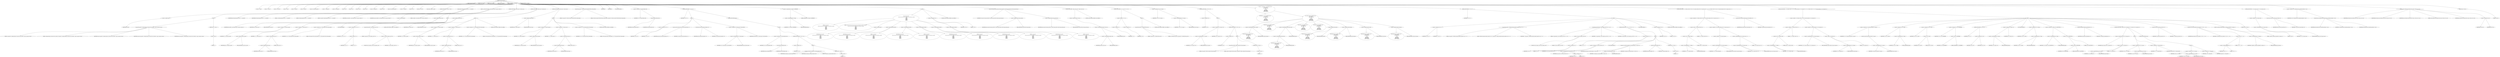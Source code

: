 digraph hostapd_notif_assoc {  
"1000121" [label = "(METHOD,hostapd_notif_assoc)" ]
"1000122" [label = "(PARAM,hostapd_data *hapd)" ]
"1000123" [label = "(PARAM,const u8 *addr)" ]
"1000124" [label = "(PARAM,const u8 *req_ies)" ]
"1000125" [label = "(PARAM,size_t req_ies_len)" ]
"1000126" [label = "(PARAM,int reassoc)" ]
"1000127" [label = "(BLOCK,,)" ]
"1000128" [label = "(LOCAL,v10: __int64)" ]
"1000129" [label = "(LOCAL,v11: const u8 *)" ]
"1000130" [label = "(LOCAL,v12: const char *)" ]
"1000131" [label = "(LOCAL,v13: size_t)" ]
"1000132" [label = "(LOCAL,v14: sta_info *)" ]
"1000133" [label = "(LOCAL,v15: sta_info *)" ]
"1000134" [label = "(LOCAL,v16: wpa_state_machine *)" ]
"1000135" [label = "(LOCAL,v17: unsigned int)" ]
"1000136" [label = "(LOCAL,v18: unsigned int)" ]
"1000137" [label = "(LOCAL,v19: int)" ]
"1000138" [label = "(LOCAL,v21: int)" ]
"1000139" [label = "(LOCAL,v22: u32)" ]
"1000140" [label = "(LOCAL,v23: int)" ]
"1000141" [label = "(LOCAL,v24: unsigned int)" ]
"1000142" [label = "(LOCAL,v25: u32)" ]
"1000143" [label = "(LOCAL,v26: wpa_state_machine *)" ]
"1000144" [label = "(LOCAL,v27: wpa_event)" ]
"1000145" [label = "(LOCAL,v28: u8 *)" ]
"1000146" [label = "(LOCAL,eid: u8 [ 1064 ])" ]
"1000147" [label = "(LOCAL,elems: ieee802_11_elems)" ]
"1000148" [label = "(CONTROL_STRUCTURE,if ( !addr ),if ( !addr ))" ]
"1000149" [label = "(<operator>.logicalNot,!addr)" ]
"1000150" [label = "(IDENTIFIER,addr,!addr)" ]
"1000151" [label = "(BLOCK,,)" ]
"1000152" [label = "(wpa_printf,wpa_printf(2, \"hostapd_notif_assoc: Skip event with no address\", req_ies, req_ies_len, reassoc))" ]
"1000153" [label = "(LITERAL,2,wpa_printf(2, \"hostapd_notif_assoc: Skip event with no address\", req_ies, req_ies_len, reassoc))" ]
"1000154" [label = "(LITERAL,\"hostapd_notif_assoc: Skip event with no address\",wpa_printf(2, \"hostapd_notif_assoc: Skip event with no address\", req_ies, req_ies_len, reassoc))" ]
"1000155" [label = "(IDENTIFIER,req_ies,wpa_printf(2, \"hostapd_notif_assoc: Skip event with no address\", req_ies, req_ies_len, reassoc))" ]
"1000156" [label = "(IDENTIFIER,req_ies_len,wpa_printf(2, \"hostapd_notif_assoc: Skip event with no address\", req_ies, req_ies_len, reassoc))" ]
"1000157" [label = "(IDENTIFIER,reassoc,wpa_printf(2, \"hostapd_notif_assoc: Skip event with no address\", req_ies, req_ies_len, reassoc))" ]
"1000158" [label = "(RETURN,return -1;,return -1;)" ]
"1000159" [label = "(<operator>.minus,-1)" ]
"1000160" [label = "(LITERAL,1,-1)" ]
"1000161" [label = "(hostapd_logger,hostapd_logger(hapd, addr, 1u, 2, \"associated\"))" ]
"1000162" [label = "(IDENTIFIER,hapd,hostapd_logger(hapd, addr, 1u, 2, \"associated\"))" ]
"1000163" [label = "(IDENTIFIER,addr,hostapd_logger(hapd, addr, 1u, 2, \"associated\"))" ]
"1000164" [label = "(LITERAL,1u,hostapd_logger(hapd, addr, 1u, 2, \"associated\"))" ]
"1000165" [label = "(LITERAL,2,hostapd_logger(hapd, addr, 1u, 2, \"associated\"))" ]
"1000166" [label = "(LITERAL,\"associated\",hostapd_logger(hapd, addr, 1u, 2, \"associated\"))" ]
"1000167" [label = "(ieee802_11_parse_elems,ieee802_11_parse_elems(req_ies, req_ies_len, &elems, 0))" ]
"1000168" [label = "(IDENTIFIER,req_ies,ieee802_11_parse_elems(req_ies, req_ies_len, &elems, 0))" ]
"1000169" [label = "(IDENTIFIER,req_ies_len,ieee802_11_parse_elems(req_ies, req_ies_len, &elems, 0))" ]
"1000170" [label = "(<operator>.addressOf,&elems)" ]
"1000171" [label = "(IDENTIFIER,elems,ieee802_11_parse_elems(req_ies, req_ies_len, &elems, 0))" ]
"1000172" [label = "(LITERAL,0,ieee802_11_parse_elems(req_ies, req_ies_len, &elems, 0))" ]
"1000173" [label = "(CONTROL_STRUCTURE,if ( elems.wps_ie ),if ( elems.wps_ie ))" ]
"1000174" [label = "(<operator>.fieldAccess,elems.wps_ie)" ]
"1000175" [label = "(IDENTIFIER,elems,if ( elems.wps_ie ))" ]
"1000176" [label = "(FIELD_IDENTIFIER,wps_ie,wps_ie)" ]
"1000177" [label = "(BLOCK,,)" ]
"1000178" [label = "(<operator>.assignment,v10 = elems.wps_ie_len)" ]
"1000179" [label = "(IDENTIFIER,v10,v10 = elems.wps_ie_len)" ]
"1000180" [label = "(<operator>.fieldAccess,elems.wps_ie_len)" ]
"1000181" [label = "(IDENTIFIER,elems,v10 = elems.wps_ie_len)" ]
"1000182" [label = "(FIELD_IDENTIFIER,wps_ie_len,wps_ie_len)" ]
"1000183" [label = "(<operator>.assignment,v11 = elems.wps_ie - 2)" ]
"1000184" [label = "(IDENTIFIER,v11,v11 = elems.wps_ie - 2)" ]
"1000185" [label = "(<operator>.subtraction,elems.wps_ie - 2)" ]
"1000186" [label = "(<operator>.fieldAccess,elems.wps_ie)" ]
"1000187" [label = "(IDENTIFIER,elems,elems.wps_ie - 2)" ]
"1000188" [label = "(FIELD_IDENTIFIER,wps_ie,wps_ie)" ]
"1000189" [label = "(LITERAL,2,elems.wps_ie - 2)" ]
"1000190" [label = "(<operator>.assignment,v12 = \"STA included WPS IE in (Re)AssocReq\")" ]
"1000191" [label = "(IDENTIFIER,v12,v12 = \"STA included WPS IE in (Re)AssocReq\")" ]
"1000192" [label = "(LITERAL,\"STA included WPS IE in (Re)AssocReq\",v12 = \"STA included WPS IE in (Re)AssocReq\")" ]
"1000193" [label = "(JUMP_TARGET,LABEL_9)" ]
"1000194" [label = "(<operator>.assignment,v13 = v10 + 2)" ]
"1000195" [label = "(IDENTIFIER,v13,v13 = v10 + 2)" ]
"1000196" [label = "(<operator>.addition,v10 + 2)" ]
"1000197" [label = "(IDENTIFIER,v10,v10 + 2)" ]
"1000198" [label = "(LITERAL,2,v10 + 2)" ]
"1000199" [label = "(wpa_printf,wpa_printf(2, (const unsigned __int8 *)v12))" ]
"1000200" [label = "(LITERAL,2,wpa_printf(2, (const unsigned __int8 *)v12))" ]
"1000201" [label = "(<operator>.cast,(const unsigned __int8 *)v12)" ]
"1000202" [label = "(UNKNOWN,const unsigned __int8 *,const unsigned __int8 *)" ]
"1000203" [label = "(IDENTIFIER,v12,(const unsigned __int8 *)v12)" ]
"1000204" [label = "(CONTROL_STRUCTURE,goto LABEL_10;,goto LABEL_10;)" ]
"1000205" [label = "(CONTROL_STRUCTURE,if ( elems.rsn_ie ),if ( elems.rsn_ie ))" ]
"1000206" [label = "(<operator>.fieldAccess,elems.rsn_ie)" ]
"1000207" [label = "(IDENTIFIER,elems,if ( elems.rsn_ie ))" ]
"1000208" [label = "(FIELD_IDENTIFIER,rsn_ie,rsn_ie)" ]
"1000209" [label = "(BLOCK,,)" ]
"1000210" [label = "(<operator>.assignment,v10 = elems.rsn_ie_len)" ]
"1000211" [label = "(IDENTIFIER,v10,v10 = elems.rsn_ie_len)" ]
"1000212" [label = "(<operator>.fieldAccess,elems.rsn_ie_len)" ]
"1000213" [label = "(IDENTIFIER,elems,v10 = elems.rsn_ie_len)" ]
"1000214" [label = "(FIELD_IDENTIFIER,rsn_ie_len,rsn_ie_len)" ]
"1000215" [label = "(<operator>.assignment,v11 = elems.rsn_ie - 2)" ]
"1000216" [label = "(IDENTIFIER,v11,v11 = elems.rsn_ie - 2)" ]
"1000217" [label = "(<operator>.subtraction,elems.rsn_ie - 2)" ]
"1000218" [label = "(<operator>.fieldAccess,elems.rsn_ie)" ]
"1000219" [label = "(IDENTIFIER,elems,elems.rsn_ie - 2)" ]
"1000220" [label = "(FIELD_IDENTIFIER,rsn_ie,rsn_ie)" ]
"1000221" [label = "(LITERAL,2,elems.rsn_ie - 2)" ]
"1000222" [label = "(<operator>.assignment,v12 = \"STA included RSN IE in (Re)AssocReq\")" ]
"1000223" [label = "(IDENTIFIER,v12,v12 = \"STA included RSN IE in (Re)AssocReq\")" ]
"1000224" [label = "(LITERAL,\"STA included RSN IE in (Re)AssocReq\",v12 = \"STA included RSN IE in (Re)AssocReq\")" ]
"1000225" [label = "(CONTROL_STRUCTURE,goto LABEL_9;,goto LABEL_9;)" ]
"1000226" [label = "(CONTROL_STRUCTURE,if ( elems.wpa_ie ),if ( elems.wpa_ie ))" ]
"1000227" [label = "(<operator>.fieldAccess,elems.wpa_ie)" ]
"1000228" [label = "(IDENTIFIER,elems,if ( elems.wpa_ie ))" ]
"1000229" [label = "(FIELD_IDENTIFIER,wpa_ie,wpa_ie)" ]
"1000230" [label = "(BLOCK,,)" ]
"1000231" [label = "(<operator>.assignment,v10 = elems.wpa_ie_len)" ]
"1000232" [label = "(IDENTIFIER,v10,v10 = elems.wpa_ie_len)" ]
"1000233" [label = "(<operator>.fieldAccess,elems.wpa_ie_len)" ]
"1000234" [label = "(IDENTIFIER,elems,v10 = elems.wpa_ie_len)" ]
"1000235" [label = "(FIELD_IDENTIFIER,wpa_ie_len,wpa_ie_len)" ]
"1000236" [label = "(<operator>.assignment,v11 = elems.wpa_ie - 2)" ]
"1000237" [label = "(IDENTIFIER,v11,v11 = elems.wpa_ie - 2)" ]
"1000238" [label = "(<operator>.subtraction,elems.wpa_ie - 2)" ]
"1000239" [label = "(<operator>.fieldAccess,elems.wpa_ie)" ]
"1000240" [label = "(IDENTIFIER,elems,elems.wpa_ie - 2)" ]
"1000241" [label = "(FIELD_IDENTIFIER,wpa_ie,wpa_ie)" ]
"1000242" [label = "(LITERAL,2,elems.wpa_ie - 2)" ]
"1000243" [label = "(<operator>.assignment,v12 = \"STA included WPA IE in (Re)AssocReq\")" ]
"1000244" [label = "(IDENTIFIER,v12,v12 = \"STA included WPA IE in (Re)AssocReq\")" ]
"1000245" [label = "(LITERAL,\"STA included WPA IE in (Re)AssocReq\",v12 = \"STA included WPA IE in (Re)AssocReq\")" ]
"1000246" [label = "(CONTROL_STRUCTURE,goto LABEL_9;,goto LABEL_9;)" ]
"1000247" [label = "(wpa_printf,wpa_printf(2, \"STA did not include WPS/RSN/WPA IE in (Re)AssocReq\"))" ]
"1000248" [label = "(LITERAL,2,wpa_printf(2, \"STA did not include WPS/RSN/WPA IE in (Re)AssocReq\"))" ]
"1000249" [label = "(LITERAL,\"STA did not include WPS/RSN/WPA IE in (Re)AssocReq\",wpa_printf(2, \"STA did not include WPS/RSN/WPA IE in (Re)AssocReq\"))" ]
"1000250" [label = "(IDENTIFIER,L,)" ]
"1000251" [label = "(IDENTIFIER,L,)" ]
"1000252" [label = "(JUMP_TARGET,LABEL_10)" ]
"1000253" [label = "(<operator>.assignment,v14 = ap_get_sta(hapd, addr))" ]
"1000254" [label = "(IDENTIFIER,v14,v14 = ap_get_sta(hapd, addr))" ]
"1000255" [label = "(ap_get_sta,ap_get_sta(hapd, addr))" ]
"1000256" [label = "(IDENTIFIER,hapd,ap_get_sta(hapd, addr))" ]
"1000257" [label = "(IDENTIFIER,addr,ap_get_sta(hapd, addr))" ]
"1000258" [label = "(CONTROL_STRUCTURE,if ( v14 ),if ( v14 ))" ]
"1000259" [label = "(IDENTIFIER,v14,if ( v14 ))" ]
"1000260" [label = "(BLOCK,,)" ]
"1000261" [label = "(<operator>.assignment,v15 = v14)" ]
"1000262" [label = "(IDENTIFIER,v15,v15 = v14)" ]
"1000263" [label = "(IDENTIFIER,v14,v15 = v14)" ]
"1000264" [label = "(ap_sta_no_session_timeout,ap_sta_no_session_timeout(hapd, v14))" ]
"1000265" [label = "(IDENTIFIER,hapd,ap_sta_no_session_timeout(hapd, v14))" ]
"1000266" [label = "(IDENTIFIER,v14,ap_sta_no_session_timeout(hapd, v14))" ]
"1000267" [label = "(accounting_sta_stop,accounting_sta_stop(hapd, v15))" ]
"1000268" [label = "(IDENTIFIER,hapd,accounting_sta_stop(hapd, v15))" ]
"1000269" [label = "(IDENTIFIER,v15,accounting_sta_stop(hapd, v15))" ]
"1000270" [label = "(<operator>.assignment,v15->timeout_next = STA_NULLFUNC)" ]
"1000271" [label = "(<operator>.indirectFieldAccess,v15->timeout_next)" ]
"1000272" [label = "(IDENTIFIER,v15,v15->timeout_next = STA_NULLFUNC)" ]
"1000273" [label = "(FIELD_IDENTIFIER,timeout_next,timeout_next)" ]
"1000274" [label = "(IDENTIFIER,STA_NULLFUNC,v15->timeout_next = STA_NULLFUNC)" ]
"1000275" [label = "(CONTROL_STRUCTURE,else,else)" ]
"1000276" [label = "(BLOCK,,)" ]
"1000277" [label = "(<operator>.assignment,v15 = ap_sta_add(hapd, addr))" ]
"1000278" [label = "(IDENTIFIER,v15,v15 = ap_sta_add(hapd, addr))" ]
"1000279" [label = "(ap_sta_add,ap_sta_add(hapd, addr))" ]
"1000280" [label = "(IDENTIFIER,hapd,ap_sta_add(hapd, addr))" ]
"1000281" [label = "(IDENTIFIER,addr,ap_sta_add(hapd, addr))" ]
"1000282" [label = "(CONTROL_STRUCTURE,if ( !v15 ),if ( !v15 ))" ]
"1000283" [label = "(<operator>.logicalNot,!v15)" ]
"1000284" [label = "(IDENTIFIER,v15,!v15)" ]
"1000285" [label = "(BLOCK,,)" ]
"1000286" [label = "(hostapd_drv_sta_disassoc,hostapd_drv_sta_disassoc(hapd, addr, 5))" ]
"1000287" [label = "(IDENTIFIER,hapd,hostapd_drv_sta_disassoc(hapd, addr, 5))" ]
"1000288" [label = "(IDENTIFIER,addr,hostapd_drv_sta_disassoc(hapd, addr, 5))" ]
"1000289" [label = "(LITERAL,5,hostapd_drv_sta_disassoc(hapd, addr, 5))" ]
"1000290" [label = "(RETURN,return -1;,return -1;)" ]
"1000291" [label = "(<operator>.minus,-1)" ]
"1000292" [label = "(LITERAL,1,-1)" ]
"1000293" [label = "(<operators>.assignmentAnd,v15->flags &= 0xFFFECFFF)" ]
"1000294" [label = "(<operator>.indirectFieldAccess,v15->flags)" ]
"1000295" [label = "(IDENTIFIER,v15,v15->flags &= 0xFFFECFFF)" ]
"1000296" [label = "(FIELD_IDENTIFIER,flags,flags)" ]
"1000297" [label = "(LITERAL,0xFFFECFFF,v15->flags &= 0xFFFECFFF)" ]
"1000298" [label = "(BLOCK,,)" ]
"1000299" [label = "(wpa_printf,wpa_printf(\n      3,\n      \"STA %02x:%02x:%02x:%02x:%02x:%02x not allowed to connect\",\n      *addr,\n      addr[1],\n      addr[2],\n      addr[3],\n      addr[4],\n      addr[5]))" ]
"1000300" [label = "(LITERAL,3,wpa_printf(\n      3,\n      \"STA %02x:%02x:%02x:%02x:%02x:%02x not allowed to connect\",\n      *addr,\n      addr[1],\n      addr[2],\n      addr[3],\n      addr[4],\n      addr[5]))" ]
"1000301" [label = "(LITERAL,\"STA %02x:%02x:%02x:%02x:%02x:%02x not allowed to connect\",wpa_printf(\n      3,\n      \"STA %02x:%02x:%02x:%02x:%02x:%02x not allowed to connect\",\n      *addr,\n      addr[1],\n      addr[2],\n      addr[3],\n      addr[4],\n      addr[5]))" ]
"1000302" [label = "(<operator>.indirection,*addr)" ]
"1000303" [label = "(IDENTIFIER,addr,wpa_printf(\n      3,\n      \"STA %02x:%02x:%02x:%02x:%02x:%02x not allowed to connect\",\n      *addr,\n      addr[1],\n      addr[2],\n      addr[3],\n      addr[4],\n      addr[5]))" ]
"1000304" [label = "(<operator>.indirectIndexAccess,addr[1])" ]
"1000305" [label = "(IDENTIFIER,addr,wpa_printf(\n      3,\n      \"STA %02x:%02x:%02x:%02x:%02x:%02x not allowed to connect\",\n      *addr,\n      addr[1],\n      addr[2],\n      addr[3],\n      addr[4],\n      addr[5]))" ]
"1000306" [label = "(LITERAL,1,wpa_printf(\n      3,\n      \"STA %02x:%02x:%02x:%02x:%02x:%02x not allowed to connect\",\n      *addr,\n      addr[1],\n      addr[2],\n      addr[3],\n      addr[4],\n      addr[5]))" ]
"1000307" [label = "(<operator>.indirectIndexAccess,addr[2])" ]
"1000308" [label = "(IDENTIFIER,addr,wpa_printf(\n      3,\n      \"STA %02x:%02x:%02x:%02x:%02x:%02x not allowed to connect\",\n      *addr,\n      addr[1],\n      addr[2],\n      addr[3],\n      addr[4],\n      addr[5]))" ]
"1000309" [label = "(LITERAL,2,wpa_printf(\n      3,\n      \"STA %02x:%02x:%02x:%02x:%02x:%02x not allowed to connect\",\n      *addr,\n      addr[1],\n      addr[2],\n      addr[3],\n      addr[4],\n      addr[5]))" ]
"1000310" [label = "(<operator>.indirectIndexAccess,addr[3])" ]
"1000311" [label = "(IDENTIFIER,addr,wpa_printf(\n      3,\n      \"STA %02x:%02x:%02x:%02x:%02x:%02x not allowed to connect\",\n      *addr,\n      addr[1],\n      addr[2],\n      addr[3],\n      addr[4],\n      addr[5]))" ]
"1000312" [label = "(LITERAL,3,wpa_printf(\n      3,\n      \"STA %02x:%02x:%02x:%02x:%02x:%02x not allowed to connect\",\n      *addr,\n      addr[1],\n      addr[2],\n      addr[3],\n      addr[4],\n      addr[5]))" ]
"1000313" [label = "(<operator>.indirectIndexAccess,addr[4])" ]
"1000314" [label = "(IDENTIFIER,addr,wpa_printf(\n      3,\n      \"STA %02x:%02x:%02x:%02x:%02x:%02x not allowed to connect\",\n      *addr,\n      addr[1],\n      addr[2],\n      addr[3],\n      addr[4],\n      addr[5]))" ]
"1000315" [label = "(LITERAL,4,wpa_printf(\n      3,\n      \"STA %02x:%02x:%02x:%02x:%02x:%02x not allowed to connect\",\n      *addr,\n      addr[1],\n      addr[2],\n      addr[3],\n      addr[4],\n      addr[5]))" ]
"1000316" [label = "(<operator>.indirectIndexAccess,addr[5])" ]
"1000317" [label = "(IDENTIFIER,addr,wpa_printf(\n      3,\n      \"STA %02x:%02x:%02x:%02x:%02x:%02x not allowed to connect\",\n      *addr,\n      addr[1],\n      addr[2],\n      addr[3],\n      addr[4],\n      addr[5]))" ]
"1000318" [label = "(LITERAL,5,wpa_printf(\n      3,\n      \"STA %02x:%02x:%02x:%02x:%02x:%02x not allowed to connect\",\n      *addr,\n      addr[1],\n      addr[2],\n      addr[3],\n      addr[4],\n      addr[5]))" ]
"1000319" [label = "(<operator>.assignment,v19 = 1)" ]
"1000320" [label = "(IDENTIFIER,v19,v19 = 1)" ]
"1000321" [label = "(LITERAL,1,v19 = 1)" ]
"1000322" [label = "(CONTROL_STRUCTURE,goto LABEL_26;,goto LABEL_26;)" ]
"1000323" [label = "(ap_copy_sta_supp_op_classes,ap_copy_sta_supp_op_classes(v15, elems.supp_op_classes, elems.supp_op_classes_len))" ]
"1000324" [label = "(IDENTIFIER,v15,ap_copy_sta_supp_op_classes(v15, elems.supp_op_classes, elems.supp_op_classes_len))" ]
"1000325" [label = "(<operator>.fieldAccess,elems.supp_op_classes)" ]
"1000326" [label = "(IDENTIFIER,elems,ap_copy_sta_supp_op_classes(v15, elems.supp_op_classes, elems.supp_op_classes_len))" ]
"1000327" [label = "(FIELD_IDENTIFIER,supp_op_classes,supp_op_classes)" ]
"1000328" [label = "(<operator>.fieldAccess,elems.supp_op_classes_len)" ]
"1000329" [label = "(IDENTIFIER,elems,ap_copy_sta_supp_op_classes(v15, elems.supp_op_classes, elems.supp_op_classes_len))" ]
"1000330" [label = "(FIELD_IDENTIFIER,supp_op_classes_len,supp_op_classes_len)" ]
"1000331" [label = "(CONTROL_STRUCTURE,if ( !hapd->conf->wpa ),if ( !hapd->conf->wpa ))" ]
"1000332" [label = "(<operator>.logicalNot,!hapd->conf->wpa)" ]
"1000333" [label = "(<operator>.indirectFieldAccess,hapd->conf->wpa)" ]
"1000334" [label = "(<operator>.indirectFieldAccess,hapd->conf)" ]
"1000335" [label = "(IDENTIFIER,hapd,!hapd->conf->wpa)" ]
"1000336" [label = "(FIELD_IDENTIFIER,conf,conf)" ]
"1000337" [label = "(FIELD_IDENTIFIER,wpa,wpa)" ]
"1000338" [label = "(CONTROL_STRUCTURE,goto LABEL_39;,goto LABEL_39;)" ]
"1000339" [label = "(CONTROL_STRUCTURE,if ( !v11 || !v13 ),if ( !v11 || !v13 ))" ]
"1000340" [label = "(<operator>.logicalOr,!v11 || !v13)" ]
"1000341" [label = "(<operator>.logicalNot,!v11)" ]
"1000342" [label = "(IDENTIFIER,v11,!v11)" ]
"1000343" [label = "(<operator>.logicalNot,!v13)" ]
"1000344" [label = "(IDENTIFIER,v13,!v13)" ]
"1000345" [label = "(BLOCK,,)" ]
"1000346" [label = "(wpa_printf,wpa_printf(2, \"No WPA/RSN IE from STA\"))" ]
"1000347" [label = "(LITERAL,2,wpa_printf(2, \"No WPA/RSN IE from STA\"))" ]
"1000348" [label = "(LITERAL,\"No WPA/RSN IE from STA\",wpa_printf(2, \"No WPA/RSN IE from STA\"))" ]
"1000349" [label = "(CONTROL_STRUCTURE,goto LABEL_24;,goto LABEL_24;)" ]
"1000350" [label = "(<operator>.assignment,v16 = v15->wpa_sm)" ]
"1000351" [label = "(IDENTIFIER,v16,v16 = v15->wpa_sm)" ]
"1000352" [label = "(<operator>.indirectFieldAccess,v15->wpa_sm)" ]
"1000353" [label = "(IDENTIFIER,v15,v16 = v15->wpa_sm)" ]
"1000354" [label = "(FIELD_IDENTIFIER,wpa_sm,wpa_sm)" ]
"1000355" [label = "(CONTROL_STRUCTURE,if ( !v16 ),if ( !v16 ))" ]
"1000356" [label = "(<operator>.logicalNot,!v16)" ]
"1000357" [label = "(IDENTIFIER,v16,!v16)" ]
"1000358" [label = "(BLOCK,,)" ]
"1000359" [label = "(<operator>.assignment,v15->wpa_sm = v16)" ]
"1000360" [label = "(<operator>.indirectFieldAccess,v15->wpa_sm)" ]
"1000361" [label = "(IDENTIFIER,v15,v15->wpa_sm = v16)" ]
"1000362" [label = "(FIELD_IDENTIFIER,wpa_sm,wpa_sm)" ]
"1000363" [label = "(IDENTIFIER,v16,v15->wpa_sm = v16)" ]
"1000364" [label = "(CONTROL_STRUCTURE,if ( !v16 ),if ( !v16 ))" ]
"1000365" [label = "(<operator>.logicalNot,!v16)" ]
"1000366" [label = "(IDENTIFIER,v16,!v16)" ]
"1000367" [label = "(BLOCK,,)" ]
"1000368" [label = "(wpa_printf,wpa_printf(5, \"Failed to initialize WPA state machine\"))" ]
"1000369" [label = "(LITERAL,5,wpa_printf(5, \"Failed to initialize WPA state machine\"))" ]
"1000370" [label = "(LITERAL,\"Failed to initialize WPA state machine\",wpa_printf(5, \"Failed to initialize WPA state machine\"))" ]
"1000371" [label = "(RETURN,return -1;,return -1;)" ]
"1000372" [label = "(<operator>.minus,-1)" ]
"1000373" [label = "(LITERAL,1,-1)" ]
"1000374" [label = "(<operator>.assignment,v17 = wpa_validate_wpa_ie(\n          hapd->wpa_auth,\n          v16,\n          hapd->iface->freq,\n          v11,\n          v13,\n          elems.mdie,\n          elems.mdie_len,\n          elems.owe_dh,\n          elems.owe_dh_len))" ]
"1000375" [label = "(IDENTIFIER,v17,v17 = wpa_validate_wpa_ie(\n          hapd->wpa_auth,\n          v16,\n          hapd->iface->freq,\n          v11,\n          v13,\n          elems.mdie,\n          elems.mdie_len,\n          elems.owe_dh,\n          elems.owe_dh_len))" ]
"1000376" [label = "(wpa_validate_wpa_ie,wpa_validate_wpa_ie(\n          hapd->wpa_auth,\n          v16,\n          hapd->iface->freq,\n          v11,\n          v13,\n          elems.mdie,\n          elems.mdie_len,\n          elems.owe_dh,\n          elems.owe_dh_len))" ]
"1000377" [label = "(<operator>.indirectFieldAccess,hapd->wpa_auth)" ]
"1000378" [label = "(IDENTIFIER,hapd,wpa_validate_wpa_ie(\n          hapd->wpa_auth,\n          v16,\n          hapd->iface->freq,\n          v11,\n          v13,\n          elems.mdie,\n          elems.mdie_len,\n          elems.owe_dh,\n          elems.owe_dh_len))" ]
"1000379" [label = "(FIELD_IDENTIFIER,wpa_auth,wpa_auth)" ]
"1000380" [label = "(IDENTIFIER,v16,wpa_validate_wpa_ie(\n          hapd->wpa_auth,\n          v16,\n          hapd->iface->freq,\n          v11,\n          v13,\n          elems.mdie,\n          elems.mdie_len,\n          elems.owe_dh,\n          elems.owe_dh_len))" ]
"1000381" [label = "(<operator>.indirectFieldAccess,hapd->iface->freq)" ]
"1000382" [label = "(<operator>.indirectFieldAccess,hapd->iface)" ]
"1000383" [label = "(IDENTIFIER,hapd,wpa_validate_wpa_ie(\n          hapd->wpa_auth,\n          v16,\n          hapd->iface->freq,\n          v11,\n          v13,\n          elems.mdie,\n          elems.mdie_len,\n          elems.owe_dh,\n          elems.owe_dh_len))" ]
"1000384" [label = "(FIELD_IDENTIFIER,iface,iface)" ]
"1000385" [label = "(FIELD_IDENTIFIER,freq,freq)" ]
"1000386" [label = "(IDENTIFIER,v11,wpa_validate_wpa_ie(\n          hapd->wpa_auth,\n          v16,\n          hapd->iface->freq,\n          v11,\n          v13,\n          elems.mdie,\n          elems.mdie_len,\n          elems.owe_dh,\n          elems.owe_dh_len))" ]
"1000387" [label = "(IDENTIFIER,v13,wpa_validate_wpa_ie(\n          hapd->wpa_auth,\n          v16,\n          hapd->iface->freq,\n          v11,\n          v13,\n          elems.mdie,\n          elems.mdie_len,\n          elems.owe_dh,\n          elems.owe_dh_len))" ]
"1000388" [label = "(<operator>.fieldAccess,elems.mdie)" ]
"1000389" [label = "(IDENTIFIER,elems,wpa_validate_wpa_ie(\n          hapd->wpa_auth,\n          v16,\n          hapd->iface->freq,\n          v11,\n          v13,\n          elems.mdie,\n          elems.mdie_len,\n          elems.owe_dh,\n          elems.owe_dh_len))" ]
"1000390" [label = "(FIELD_IDENTIFIER,mdie,mdie)" ]
"1000391" [label = "(<operator>.fieldAccess,elems.mdie_len)" ]
"1000392" [label = "(IDENTIFIER,elems,wpa_validate_wpa_ie(\n          hapd->wpa_auth,\n          v16,\n          hapd->iface->freq,\n          v11,\n          v13,\n          elems.mdie,\n          elems.mdie_len,\n          elems.owe_dh,\n          elems.owe_dh_len))" ]
"1000393" [label = "(FIELD_IDENTIFIER,mdie_len,mdie_len)" ]
"1000394" [label = "(<operator>.fieldAccess,elems.owe_dh)" ]
"1000395" [label = "(IDENTIFIER,elems,wpa_validate_wpa_ie(\n          hapd->wpa_auth,\n          v16,\n          hapd->iface->freq,\n          v11,\n          v13,\n          elems.mdie,\n          elems.mdie_len,\n          elems.owe_dh,\n          elems.owe_dh_len))" ]
"1000396" [label = "(FIELD_IDENTIFIER,owe_dh,owe_dh)" ]
"1000397" [label = "(<operator>.fieldAccess,elems.owe_dh_len)" ]
"1000398" [label = "(IDENTIFIER,elems,wpa_validate_wpa_ie(\n          hapd->wpa_auth,\n          v16,\n          hapd->iface->freq,\n          v11,\n          v13,\n          elems.mdie,\n          elems.mdie_len,\n          elems.owe_dh,\n          elems.owe_dh_len))" ]
"1000399" [label = "(FIELD_IDENTIFIER,owe_dh_len,owe_dh_len)" ]
"1000400" [label = "(CONTROL_STRUCTURE,if ( v17 ),if ( v17 ))" ]
"1000401" [label = "(IDENTIFIER,v17,if ( v17 ))" ]
"1000402" [label = "(BLOCK,,)" ]
"1000403" [label = "(<operator>.assignment,v18 = v17)" ]
"1000404" [label = "(IDENTIFIER,v18,v18 = v17)" ]
"1000405" [label = "(IDENTIFIER,v17,v18 = v17)" ]
"1000406" [label = "(wpa_printf,wpa_printf(2, \"WPA/RSN information element rejected? (res %u)\", v17))" ]
"1000407" [label = "(LITERAL,2,wpa_printf(2, \"WPA/RSN information element rejected? (res %u)\", v17))" ]
"1000408" [label = "(LITERAL,\"WPA/RSN information element rejected? (res %u)\",wpa_printf(2, \"WPA/RSN information element rejected? (res %u)\", v17))" ]
"1000409" [label = "(IDENTIFIER,v17,wpa_printf(2, \"WPA/RSN information element rejected? (res %u)\", v17))" ]
"1000410" [label = "(wpa_hexdump,wpa_hexdump(2, (const unsigned __int8 *)\"IE\", v11, v13))" ]
"1000411" [label = "(LITERAL,2,wpa_hexdump(2, (const unsigned __int8 *)\"IE\", v11, v13))" ]
"1000412" [label = "(<operator>.cast,(const unsigned __int8 *)\"IE\")" ]
"1000413" [label = "(UNKNOWN,const unsigned __int8 *,const unsigned __int8 *)" ]
"1000414" [label = "(LITERAL,\"IE\",(const unsigned __int8 *)\"IE\")" ]
"1000415" [label = "(IDENTIFIER,v11,wpa_hexdump(2, (const unsigned __int8 *)\"IE\", v11, v13))" ]
"1000416" [label = "(IDENTIFIER,v13,wpa_hexdump(2, (const unsigned __int8 *)\"IE\", v11, v13))" ]
"1000417" [label = "(CONTROL_STRUCTURE,if ( v18 - 2 < 7 ),if ( v18 - 2 < 7 ))" ]
"1000418" [label = "(<operator>.lessThan,v18 - 2 < 7)" ]
"1000419" [label = "(<operator>.subtraction,v18 - 2)" ]
"1000420" [label = "(IDENTIFIER,v18,v18 - 2)" ]
"1000421" [label = "(LITERAL,2,v18 - 2)" ]
"1000422" [label = "(LITERAL,7,v18 - 2 < 7)" ]
"1000423" [label = "(BLOCK,,)" ]
"1000424" [label = "(<operator>.assignment,v19 = dword_47D070[v18 - 2])" ]
"1000425" [label = "(IDENTIFIER,v19,v19 = dword_47D070[v18 - 2])" ]
"1000426" [label = "(<operator>.indirectIndexAccess,dword_47D070[v18 - 2])" ]
"1000427" [label = "(IDENTIFIER,dword_47D070,v19 = dword_47D070[v18 - 2])" ]
"1000428" [label = "(<operator>.subtraction,v18 - 2)" ]
"1000429" [label = "(IDENTIFIER,v18,v18 - 2)" ]
"1000430" [label = "(LITERAL,2,v18 - 2)" ]
"1000431" [label = "(JUMP_TARGET,LABEL_26)" ]
"1000432" [label = "(hostapd_drv_sta_disassoc,hostapd_drv_sta_disassoc(hapd, v15->addr, v19))" ]
"1000433" [label = "(IDENTIFIER,hapd,hostapd_drv_sta_disassoc(hapd, v15->addr, v19))" ]
"1000434" [label = "(<operator>.indirectFieldAccess,v15->addr)" ]
"1000435" [label = "(IDENTIFIER,v15,hostapd_drv_sta_disassoc(hapd, v15->addr, v19))" ]
"1000436" [label = "(FIELD_IDENTIFIER,addr,addr)" ]
"1000437" [label = "(IDENTIFIER,v19,hostapd_drv_sta_disassoc(hapd, v15->addr, v19))" ]
"1000438" [label = "(ap_free_sta,ap_free_sta(hapd, v15))" ]
"1000439" [label = "(IDENTIFIER,hapd,ap_free_sta(hapd, v15))" ]
"1000440" [label = "(IDENTIFIER,v15,ap_free_sta(hapd, v15))" ]
"1000441" [label = "(RETURN,return -1;,return -1;)" ]
"1000442" [label = "(<operator>.minus,-1)" ]
"1000443" [label = "(LITERAL,1,-1)" ]
"1000444" [label = "(JUMP_TARGET,LABEL_24)" ]
"1000445" [label = "(<operator>.assignment,v19 = 13)" ]
"1000446" [label = "(IDENTIFIER,v19,v19 = 13)" ]
"1000447" [label = "(LITERAL,13,v19 = 13)" ]
"1000448" [label = "(CONTROL_STRUCTURE,goto LABEL_26;,goto LABEL_26;)" ]
"1000449" [label = "(CONTROL_STRUCTURE,if ( (~v15->flags & 0x402) == 0 && !v15->sa_query_timed_out && v15->sa_query_count >= 1 ),if ( (~v15->flags & 0x402) == 0 && !v15->sa_query_timed_out && v15->sa_query_count >= 1 ))" ]
"1000450" [label = "(<operator>.logicalAnd,(~v15->flags & 0x402) == 0 && !v15->sa_query_timed_out && v15->sa_query_count >= 1)" ]
"1000451" [label = "(<operator>.equals,(~v15->flags & 0x402) == 0)" ]
"1000452" [label = "(<operator>.and,~v15->flags & 0x402)" ]
"1000453" [label = "(<operator>.indirectFieldAccess,~v15->flags)" ]
"1000454" [label = "(IDENTIFIER,~v15,~v15->flags & 0x402)" ]
"1000455" [label = "(FIELD_IDENTIFIER,flags,flags)" ]
"1000456" [label = "(LITERAL,0x402,~v15->flags & 0x402)" ]
"1000457" [label = "(LITERAL,0,(~v15->flags & 0x402) == 0)" ]
"1000458" [label = "(<operator>.logicalAnd,!v15->sa_query_timed_out && v15->sa_query_count >= 1)" ]
"1000459" [label = "(<operator>.logicalNot,!v15->sa_query_timed_out)" ]
"1000460" [label = "(<operator>.indirectFieldAccess,v15->sa_query_timed_out)" ]
"1000461" [label = "(IDENTIFIER,v15,!v15->sa_query_timed_out)" ]
"1000462" [label = "(FIELD_IDENTIFIER,sa_query_timed_out,sa_query_timed_out)" ]
"1000463" [label = "(<operator>.greaterEqualsThan,v15->sa_query_count >= 1)" ]
"1000464" [label = "(<operator>.indirectFieldAccess,v15->sa_query_count)" ]
"1000465" [label = "(IDENTIFIER,v15,v15->sa_query_count >= 1)" ]
"1000466" [label = "(FIELD_IDENTIFIER,sa_query_count,sa_query_count)" ]
"1000467" [label = "(LITERAL,1,v15->sa_query_count >= 1)" ]
"1000468" [label = "(ap_check_sa_query_timeout,ap_check_sa_query_timeout(hapd, v15))" ]
"1000469" [label = "(IDENTIFIER,hapd,ap_check_sa_query_timeout(hapd, v15))" ]
"1000470" [label = "(IDENTIFIER,v15,ap_check_sa_query_timeout(hapd, v15))" ]
"1000471" [label = "(CONTROL_STRUCTURE,if ( (~v15->flags & 0x402) != 0 || v15->sa_query_timed_out || v15->auth_alg == 2 ),if ( (~v15->flags & 0x402) != 0 || v15->sa_query_timed_out || v15->auth_alg == 2 ))" ]
"1000472" [label = "(<operator>.logicalOr,(~v15->flags & 0x402) != 0 || v15->sa_query_timed_out || v15->auth_alg == 2)" ]
"1000473" [label = "(<operator>.notEquals,(~v15->flags & 0x402) != 0)" ]
"1000474" [label = "(<operator>.and,~v15->flags & 0x402)" ]
"1000475" [label = "(<operator>.indirectFieldAccess,~v15->flags)" ]
"1000476" [label = "(IDENTIFIER,~v15,~v15->flags & 0x402)" ]
"1000477" [label = "(FIELD_IDENTIFIER,flags,flags)" ]
"1000478" [label = "(LITERAL,0x402,~v15->flags & 0x402)" ]
"1000479" [label = "(LITERAL,0,(~v15->flags & 0x402) != 0)" ]
"1000480" [label = "(<operator>.logicalOr,v15->sa_query_timed_out || v15->auth_alg == 2)" ]
"1000481" [label = "(<operator>.indirectFieldAccess,v15->sa_query_timed_out)" ]
"1000482" [label = "(IDENTIFIER,v15,v15->sa_query_timed_out || v15->auth_alg == 2)" ]
"1000483" [label = "(FIELD_IDENTIFIER,sa_query_timed_out,sa_query_timed_out)" ]
"1000484" [label = "(<operator>.equals,v15->auth_alg == 2)" ]
"1000485" [label = "(<operator>.indirectFieldAccess,v15->auth_alg)" ]
"1000486" [label = "(IDENTIFIER,v15,v15->auth_alg == 2)" ]
"1000487" [label = "(FIELD_IDENTIFIER,auth_alg,auth_alg)" ]
"1000488" [label = "(LITERAL,2,v15->auth_alg == 2)" ]
"1000489" [label = "(BLOCK,,)" ]
"1000490" [label = "(<operator>.assignment,v21 = wpa_auth_uses_mfp(v15->wpa_sm))" ]
"1000491" [label = "(IDENTIFIER,v21,v21 = wpa_auth_uses_mfp(v15->wpa_sm))" ]
"1000492" [label = "(wpa_auth_uses_mfp,wpa_auth_uses_mfp(v15->wpa_sm))" ]
"1000493" [label = "(<operator>.indirectFieldAccess,v15->wpa_sm)" ]
"1000494" [label = "(IDENTIFIER,v15,wpa_auth_uses_mfp(v15->wpa_sm))" ]
"1000495" [label = "(FIELD_IDENTIFIER,wpa_sm,wpa_sm)" ]
"1000496" [label = "(<operator>.assignment,v22 = v15->flags)" ]
"1000497" [label = "(IDENTIFIER,v22,v22 = v15->flags)" ]
"1000498" [label = "(<operator>.indirectFieldAccess,v15->flags)" ]
"1000499" [label = "(IDENTIFIER,v15,v22 = v15->flags)" ]
"1000500" [label = "(FIELD_IDENTIFIER,flags,flags)" ]
"1000501" [label = "(<operator>.assignment,v23 = v22 | 0x400)" ]
"1000502" [label = "(IDENTIFIER,v23,v23 = v22 | 0x400)" ]
"1000503" [label = "(<operator>.or,v22 | 0x400)" ]
"1000504" [label = "(IDENTIFIER,v22,v22 | 0x400)" ]
"1000505" [label = "(LITERAL,0x400,v22 | 0x400)" ]
"1000506" [label = "(<operator>.assignment,v24 = v22 & 0xFFFFFBFF)" ]
"1000507" [label = "(IDENTIFIER,v24,v24 = v22 & 0xFFFFFBFF)" ]
"1000508" [label = "(<operator>.and,v22 & 0xFFFFFBFF)" ]
"1000509" [label = "(IDENTIFIER,v22,v22 & 0xFFFFFBFF)" ]
"1000510" [label = "(LITERAL,0xFFFFFBFF,v22 & 0xFFFFFBFF)" ]
"1000511" [label = "(CONTROL_STRUCTURE,if ( v21 ),if ( v21 ))" ]
"1000512" [label = "(IDENTIFIER,v21,if ( v21 ))" ]
"1000513" [label = "(<operator>.assignment,v24 = v23)" ]
"1000514" [label = "(IDENTIFIER,v24,v24 = v23)" ]
"1000515" [label = "(IDENTIFIER,v23,v24 = v23)" ]
"1000516" [label = "(<operator>.assignment,v15->flags = v24)" ]
"1000517" [label = "(<operator>.indirectFieldAccess,v15->flags)" ]
"1000518" [label = "(IDENTIFIER,v15,v15->flags = v24)" ]
"1000519" [label = "(FIELD_IDENTIFIER,flags,flags)" ]
"1000520" [label = "(IDENTIFIER,v24,v15->flags = v24)" ]
"1000521" [label = "(JUMP_TARGET,LABEL_39)" ]
"1000522" [label = "(<operator>.assignment,v25 = v15->flags)" ]
"1000523" [label = "(IDENTIFIER,v25,v25 = v15->flags)" ]
"1000524" [label = "(<operator>.indirectFieldAccess,v15->flags)" ]
"1000525" [label = "(IDENTIFIER,v15,v25 = v15->flags)" ]
"1000526" [label = "(FIELD_IDENTIFIER,flags,flags)" ]
"1000527" [label = "(<operator>.assignment,v15->flags = v25 & 0xFFF7FFFF | 3)" ]
"1000528" [label = "(<operator>.indirectFieldAccess,v15->flags)" ]
"1000529" [label = "(IDENTIFIER,v15,v15->flags = v25 & 0xFFF7FFFF | 3)" ]
"1000530" [label = "(FIELD_IDENTIFIER,flags,flags)" ]
"1000531" [label = "(<operator>.or,v25 & 0xFFF7FFFF | 3)" ]
"1000532" [label = "(<operator>.and,v25 & 0xFFF7FFFF)" ]
"1000533" [label = "(IDENTIFIER,v25,v25 & 0xFFF7FFFF)" ]
"1000534" [label = "(LITERAL,0xFFF7FFFF,v25 & 0xFFF7FFFF)" ]
"1000535" [label = "(LITERAL,3,v25 & 0xFFF7FFFF | 3)" ]
"1000536" [label = "(hostapd_set_sta_flags,hostapd_set_sta_flags(hapd, v15))" ]
"1000537" [label = "(IDENTIFIER,hapd,hostapd_set_sta_flags(hapd, v15))" ]
"1000538" [label = "(IDENTIFIER,v15,hostapd_set_sta_flags(hapd, v15))" ]
"1000539" [label = "(CONTROL_STRUCTURE,if ( reassoc && v15->auth_alg == 2 ),if ( reassoc && v15->auth_alg == 2 ))" ]
"1000540" [label = "(<operator>.logicalAnd,reassoc && v15->auth_alg == 2)" ]
"1000541" [label = "(IDENTIFIER,reassoc,reassoc && v15->auth_alg == 2)" ]
"1000542" [label = "(<operator>.equals,v15->auth_alg == 2)" ]
"1000543" [label = "(<operator>.indirectFieldAccess,v15->auth_alg)" ]
"1000544" [label = "(IDENTIFIER,v15,v15->auth_alg == 2)" ]
"1000545" [label = "(FIELD_IDENTIFIER,auth_alg,auth_alg)" ]
"1000546" [label = "(LITERAL,2,v15->auth_alg == 2)" ]
"1000547" [label = "(BLOCK,,)" ]
"1000548" [label = "(<operator>.assignment,v26 = v15->wpa_sm)" ]
"1000549" [label = "(IDENTIFIER,v26,v26 = v15->wpa_sm)" ]
"1000550" [label = "(<operator>.indirectFieldAccess,v15->wpa_sm)" ]
"1000551" [label = "(IDENTIFIER,v15,v26 = v15->wpa_sm)" ]
"1000552" [label = "(FIELD_IDENTIFIER,wpa_sm,wpa_sm)" ]
"1000553" [label = "(<operator>.assignment,v27 = WPA_ASSOC_FT)" ]
"1000554" [label = "(IDENTIFIER,v27,v27 = WPA_ASSOC_FT)" ]
"1000555" [label = "(IDENTIFIER,WPA_ASSOC_FT,v27 = WPA_ASSOC_FT)" ]
"1000556" [label = "(CONTROL_STRUCTURE,else,else)" ]
"1000557" [label = "(BLOCK,,)" ]
"1000558" [label = "(<operator>.assignment,v26 = v15->wpa_sm)" ]
"1000559" [label = "(IDENTIFIER,v26,v26 = v15->wpa_sm)" ]
"1000560" [label = "(<operator>.indirectFieldAccess,v15->wpa_sm)" ]
"1000561" [label = "(IDENTIFIER,v15,v26 = v15->wpa_sm)" ]
"1000562" [label = "(FIELD_IDENTIFIER,wpa_sm,wpa_sm)" ]
"1000563" [label = "(<operator>.assignment,v27 = WPA_ASSOC)" ]
"1000564" [label = "(IDENTIFIER,v27,v27 = WPA_ASSOC)" ]
"1000565" [label = "(IDENTIFIER,WPA_ASSOC,v27 = WPA_ASSOC)" ]
"1000566" [label = "(wpa_auth_sm_event,wpa_auth_sm_event(v26, v27))" ]
"1000567" [label = "(IDENTIFIER,v26,wpa_auth_sm_event(v26, v27))" ]
"1000568" [label = "(IDENTIFIER,v27,wpa_auth_sm_event(v26, v27))" ]
"1000569" [label = "(hostapd_new_assoc_sta,hostapd_new_assoc_sta(hapd, v15, (v25 >> 1) & 1))" ]
"1000570" [label = "(IDENTIFIER,hapd,hostapd_new_assoc_sta(hapd, v15, (v25 >> 1) & 1))" ]
"1000571" [label = "(IDENTIFIER,v15,hostapd_new_assoc_sta(hapd, v15, (v25 >> 1) & 1))" ]
"1000572" [label = "(<operator>.and,(v25 >> 1) & 1)" ]
"1000573" [label = "(<operator>.arithmeticShiftRight,v25 >> 1)" ]
"1000574" [label = "(IDENTIFIER,v25,v25 >> 1)" ]
"1000575" [label = "(LITERAL,1,v25 >> 1)" ]
"1000576" [label = "(LITERAL,1,(v25 >> 1) & 1)" ]
"1000577" [label = "(ieee802_1x_notify_port_enabled,ieee802_1x_notify_port_enabled(v15->eapol_sm, 1))" ]
"1000578" [label = "(<operator>.indirectFieldAccess,v15->eapol_sm)" ]
"1000579" [label = "(IDENTIFIER,v15,ieee802_1x_notify_port_enabled(v15->eapol_sm, 1))" ]
"1000580" [label = "(FIELD_IDENTIFIER,eapol_sm,eapol_sm)" ]
"1000581" [label = "(LITERAL,1,ieee802_1x_notify_port_enabled(v15->eapol_sm, 1))" ]
"1000582" [label = "(RETURN,return 0;,return 0;)" ]
"1000583" [label = "(LITERAL,0,return 0;)" ]
"1000584" [label = "(CONTROL_STRUCTURE,if ( !v15->sa_query_count ),if ( !v15->sa_query_count ))" ]
"1000585" [label = "(<operator>.logicalNot,!v15->sa_query_count)" ]
"1000586" [label = "(<operator>.indirectFieldAccess,v15->sa_query_count)" ]
"1000587" [label = "(IDENTIFIER,v15,!v15->sa_query_count)" ]
"1000588" [label = "(FIELD_IDENTIFIER,sa_query_count,sa_query_count)" ]
"1000589" [label = "(ap_sta_start_sa_query,ap_sta_start_sa_query(hapd, v15))" ]
"1000590" [label = "(IDENTIFIER,hapd,ap_sta_start_sa_query(hapd, v15))" ]
"1000591" [label = "(IDENTIFIER,v15,ap_sta_start_sa_query(hapd, v15))" ]
"1000592" [label = "(<operator>.assignment,v28 = hostapd_eid_assoc_comeback_time(hapd, v15, eid))" ]
"1000593" [label = "(IDENTIFIER,v28,v28 = hostapd_eid_assoc_comeback_time(hapd, v15, eid))" ]
"1000594" [label = "(hostapd_eid_assoc_comeback_time,hostapd_eid_assoc_comeback_time(hapd, v15, eid))" ]
"1000595" [label = "(IDENTIFIER,hapd,hostapd_eid_assoc_comeback_time(hapd, v15, eid))" ]
"1000596" [label = "(IDENTIFIER,v15,hostapd_eid_assoc_comeback_time(hapd, v15, eid))" ]
"1000597" [label = "(IDENTIFIER,eid,hostapd_eid_assoc_comeback_time(hapd, v15, eid))" ]
"1000598" [label = "(hostapd_sta_assoc,hostapd_sta_assoc(hapd, addr, reassoc, 0x1Eu, eid, v28 - eid))" ]
"1000599" [label = "(IDENTIFIER,hapd,hostapd_sta_assoc(hapd, addr, reassoc, 0x1Eu, eid, v28 - eid))" ]
"1000600" [label = "(IDENTIFIER,addr,hostapd_sta_assoc(hapd, addr, reassoc, 0x1Eu, eid, v28 - eid))" ]
"1000601" [label = "(IDENTIFIER,reassoc,hostapd_sta_assoc(hapd, addr, reassoc, 0x1Eu, eid, v28 - eid))" ]
"1000602" [label = "(LITERAL,0x1Eu,hostapd_sta_assoc(hapd, addr, reassoc, 0x1Eu, eid, v28 - eid))" ]
"1000603" [label = "(IDENTIFIER,eid,hostapd_sta_assoc(hapd, addr, reassoc, 0x1Eu, eid, v28 - eid))" ]
"1000604" [label = "(<operator>.subtraction,v28 - eid)" ]
"1000605" [label = "(IDENTIFIER,v28,v28 - eid)" ]
"1000606" [label = "(IDENTIFIER,eid,v28 - eid)" ]
"1000607" [label = "(RETURN,return 0;,return 0;)" ]
"1000608" [label = "(LITERAL,0,return 0;)" ]
"1000609" [label = "(METHOD_RETURN,int __fastcall)" ]
  "1000121" -> "1000122" 
  "1000121" -> "1000123" 
  "1000121" -> "1000124" 
  "1000121" -> "1000125" 
  "1000121" -> "1000126" 
  "1000121" -> "1000127" 
  "1000121" -> "1000609" 
  "1000127" -> "1000128" 
  "1000127" -> "1000129" 
  "1000127" -> "1000130" 
  "1000127" -> "1000131" 
  "1000127" -> "1000132" 
  "1000127" -> "1000133" 
  "1000127" -> "1000134" 
  "1000127" -> "1000135" 
  "1000127" -> "1000136" 
  "1000127" -> "1000137" 
  "1000127" -> "1000138" 
  "1000127" -> "1000139" 
  "1000127" -> "1000140" 
  "1000127" -> "1000141" 
  "1000127" -> "1000142" 
  "1000127" -> "1000143" 
  "1000127" -> "1000144" 
  "1000127" -> "1000145" 
  "1000127" -> "1000146" 
  "1000127" -> "1000147" 
  "1000127" -> "1000148" 
  "1000127" -> "1000161" 
  "1000127" -> "1000167" 
  "1000127" -> "1000173" 
  "1000127" -> "1000205" 
  "1000127" -> "1000226" 
  "1000127" -> "1000247" 
  "1000127" -> "1000250" 
  "1000127" -> "1000251" 
  "1000127" -> "1000252" 
  "1000127" -> "1000253" 
  "1000127" -> "1000258" 
  "1000127" -> "1000293" 
  "1000127" -> "1000298" 
  "1000127" -> "1000323" 
  "1000127" -> "1000331" 
  "1000127" -> "1000339" 
  "1000127" -> "1000350" 
  "1000127" -> "1000355" 
  "1000127" -> "1000374" 
  "1000127" -> "1000400" 
  "1000127" -> "1000449" 
  "1000127" -> "1000471" 
  "1000127" -> "1000584" 
  "1000127" -> "1000592" 
  "1000127" -> "1000598" 
  "1000127" -> "1000607" 
  "1000148" -> "1000149" 
  "1000148" -> "1000151" 
  "1000149" -> "1000150" 
  "1000151" -> "1000152" 
  "1000151" -> "1000158" 
  "1000152" -> "1000153" 
  "1000152" -> "1000154" 
  "1000152" -> "1000155" 
  "1000152" -> "1000156" 
  "1000152" -> "1000157" 
  "1000158" -> "1000159" 
  "1000159" -> "1000160" 
  "1000161" -> "1000162" 
  "1000161" -> "1000163" 
  "1000161" -> "1000164" 
  "1000161" -> "1000165" 
  "1000161" -> "1000166" 
  "1000167" -> "1000168" 
  "1000167" -> "1000169" 
  "1000167" -> "1000170" 
  "1000167" -> "1000172" 
  "1000170" -> "1000171" 
  "1000173" -> "1000174" 
  "1000173" -> "1000177" 
  "1000174" -> "1000175" 
  "1000174" -> "1000176" 
  "1000177" -> "1000178" 
  "1000177" -> "1000183" 
  "1000177" -> "1000190" 
  "1000177" -> "1000193" 
  "1000177" -> "1000194" 
  "1000177" -> "1000199" 
  "1000177" -> "1000204" 
  "1000178" -> "1000179" 
  "1000178" -> "1000180" 
  "1000180" -> "1000181" 
  "1000180" -> "1000182" 
  "1000183" -> "1000184" 
  "1000183" -> "1000185" 
  "1000185" -> "1000186" 
  "1000185" -> "1000189" 
  "1000186" -> "1000187" 
  "1000186" -> "1000188" 
  "1000190" -> "1000191" 
  "1000190" -> "1000192" 
  "1000194" -> "1000195" 
  "1000194" -> "1000196" 
  "1000196" -> "1000197" 
  "1000196" -> "1000198" 
  "1000199" -> "1000200" 
  "1000199" -> "1000201" 
  "1000201" -> "1000202" 
  "1000201" -> "1000203" 
  "1000205" -> "1000206" 
  "1000205" -> "1000209" 
  "1000206" -> "1000207" 
  "1000206" -> "1000208" 
  "1000209" -> "1000210" 
  "1000209" -> "1000215" 
  "1000209" -> "1000222" 
  "1000209" -> "1000225" 
  "1000210" -> "1000211" 
  "1000210" -> "1000212" 
  "1000212" -> "1000213" 
  "1000212" -> "1000214" 
  "1000215" -> "1000216" 
  "1000215" -> "1000217" 
  "1000217" -> "1000218" 
  "1000217" -> "1000221" 
  "1000218" -> "1000219" 
  "1000218" -> "1000220" 
  "1000222" -> "1000223" 
  "1000222" -> "1000224" 
  "1000226" -> "1000227" 
  "1000226" -> "1000230" 
  "1000227" -> "1000228" 
  "1000227" -> "1000229" 
  "1000230" -> "1000231" 
  "1000230" -> "1000236" 
  "1000230" -> "1000243" 
  "1000230" -> "1000246" 
  "1000231" -> "1000232" 
  "1000231" -> "1000233" 
  "1000233" -> "1000234" 
  "1000233" -> "1000235" 
  "1000236" -> "1000237" 
  "1000236" -> "1000238" 
  "1000238" -> "1000239" 
  "1000238" -> "1000242" 
  "1000239" -> "1000240" 
  "1000239" -> "1000241" 
  "1000243" -> "1000244" 
  "1000243" -> "1000245" 
  "1000247" -> "1000248" 
  "1000247" -> "1000249" 
  "1000253" -> "1000254" 
  "1000253" -> "1000255" 
  "1000255" -> "1000256" 
  "1000255" -> "1000257" 
  "1000258" -> "1000259" 
  "1000258" -> "1000260" 
  "1000258" -> "1000275" 
  "1000260" -> "1000261" 
  "1000260" -> "1000264" 
  "1000260" -> "1000267" 
  "1000260" -> "1000270" 
  "1000261" -> "1000262" 
  "1000261" -> "1000263" 
  "1000264" -> "1000265" 
  "1000264" -> "1000266" 
  "1000267" -> "1000268" 
  "1000267" -> "1000269" 
  "1000270" -> "1000271" 
  "1000270" -> "1000274" 
  "1000271" -> "1000272" 
  "1000271" -> "1000273" 
  "1000275" -> "1000276" 
  "1000276" -> "1000277" 
  "1000276" -> "1000282" 
  "1000277" -> "1000278" 
  "1000277" -> "1000279" 
  "1000279" -> "1000280" 
  "1000279" -> "1000281" 
  "1000282" -> "1000283" 
  "1000282" -> "1000285" 
  "1000283" -> "1000284" 
  "1000285" -> "1000286" 
  "1000285" -> "1000290" 
  "1000286" -> "1000287" 
  "1000286" -> "1000288" 
  "1000286" -> "1000289" 
  "1000290" -> "1000291" 
  "1000291" -> "1000292" 
  "1000293" -> "1000294" 
  "1000293" -> "1000297" 
  "1000294" -> "1000295" 
  "1000294" -> "1000296" 
  "1000298" -> "1000299" 
  "1000298" -> "1000319" 
  "1000298" -> "1000322" 
  "1000299" -> "1000300" 
  "1000299" -> "1000301" 
  "1000299" -> "1000302" 
  "1000299" -> "1000304" 
  "1000299" -> "1000307" 
  "1000299" -> "1000310" 
  "1000299" -> "1000313" 
  "1000299" -> "1000316" 
  "1000302" -> "1000303" 
  "1000304" -> "1000305" 
  "1000304" -> "1000306" 
  "1000307" -> "1000308" 
  "1000307" -> "1000309" 
  "1000310" -> "1000311" 
  "1000310" -> "1000312" 
  "1000313" -> "1000314" 
  "1000313" -> "1000315" 
  "1000316" -> "1000317" 
  "1000316" -> "1000318" 
  "1000319" -> "1000320" 
  "1000319" -> "1000321" 
  "1000323" -> "1000324" 
  "1000323" -> "1000325" 
  "1000323" -> "1000328" 
  "1000325" -> "1000326" 
  "1000325" -> "1000327" 
  "1000328" -> "1000329" 
  "1000328" -> "1000330" 
  "1000331" -> "1000332" 
  "1000331" -> "1000338" 
  "1000332" -> "1000333" 
  "1000333" -> "1000334" 
  "1000333" -> "1000337" 
  "1000334" -> "1000335" 
  "1000334" -> "1000336" 
  "1000339" -> "1000340" 
  "1000339" -> "1000345" 
  "1000340" -> "1000341" 
  "1000340" -> "1000343" 
  "1000341" -> "1000342" 
  "1000343" -> "1000344" 
  "1000345" -> "1000346" 
  "1000345" -> "1000349" 
  "1000346" -> "1000347" 
  "1000346" -> "1000348" 
  "1000350" -> "1000351" 
  "1000350" -> "1000352" 
  "1000352" -> "1000353" 
  "1000352" -> "1000354" 
  "1000355" -> "1000356" 
  "1000355" -> "1000358" 
  "1000356" -> "1000357" 
  "1000358" -> "1000359" 
  "1000358" -> "1000364" 
  "1000359" -> "1000360" 
  "1000359" -> "1000363" 
  "1000360" -> "1000361" 
  "1000360" -> "1000362" 
  "1000364" -> "1000365" 
  "1000364" -> "1000367" 
  "1000365" -> "1000366" 
  "1000367" -> "1000368" 
  "1000367" -> "1000371" 
  "1000368" -> "1000369" 
  "1000368" -> "1000370" 
  "1000371" -> "1000372" 
  "1000372" -> "1000373" 
  "1000374" -> "1000375" 
  "1000374" -> "1000376" 
  "1000376" -> "1000377" 
  "1000376" -> "1000380" 
  "1000376" -> "1000381" 
  "1000376" -> "1000386" 
  "1000376" -> "1000387" 
  "1000376" -> "1000388" 
  "1000376" -> "1000391" 
  "1000376" -> "1000394" 
  "1000376" -> "1000397" 
  "1000377" -> "1000378" 
  "1000377" -> "1000379" 
  "1000381" -> "1000382" 
  "1000381" -> "1000385" 
  "1000382" -> "1000383" 
  "1000382" -> "1000384" 
  "1000388" -> "1000389" 
  "1000388" -> "1000390" 
  "1000391" -> "1000392" 
  "1000391" -> "1000393" 
  "1000394" -> "1000395" 
  "1000394" -> "1000396" 
  "1000397" -> "1000398" 
  "1000397" -> "1000399" 
  "1000400" -> "1000401" 
  "1000400" -> "1000402" 
  "1000402" -> "1000403" 
  "1000402" -> "1000406" 
  "1000402" -> "1000410" 
  "1000402" -> "1000417" 
  "1000402" -> "1000444" 
  "1000402" -> "1000445" 
  "1000402" -> "1000448" 
  "1000403" -> "1000404" 
  "1000403" -> "1000405" 
  "1000406" -> "1000407" 
  "1000406" -> "1000408" 
  "1000406" -> "1000409" 
  "1000410" -> "1000411" 
  "1000410" -> "1000412" 
  "1000410" -> "1000415" 
  "1000410" -> "1000416" 
  "1000412" -> "1000413" 
  "1000412" -> "1000414" 
  "1000417" -> "1000418" 
  "1000417" -> "1000423" 
  "1000418" -> "1000419" 
  "1000418" -> "1000422" 
  "1000419" -> "1000420" 
  "1000419" -> "1000421" 
  "1000423" -> "1000424" 
  "1000423" -> "1000431" 
  "1000423" -> "1000432" 
  "1000423" -> "1000438" 
  "1000423" -> "1000441" 
  "1000424" -> "1000425" 
  "1000424" -> "1000426" 
  "1000426" -> "1000427" 
  "1000426" -> "1000428" 
  "1000428" -> "1000429" 
  "1000428" -> "1000430" 
  "1000432" -> "1000433" 
  "1000432" -> "1000434" 
  "1000432" -> "1000437" 
  "1000434" -> "1000435" 
  "1000434" -> "1000436" 
  "1000438" -> "1000439" 
  "1000438" -> "1000440" 
  "1000441" -> "1000442" 
  "1000442" -> "1000443" 
  "1000445" -> "1000446" 
  "1000445" -> "1000447" 
  "1000449" -> "1000450" 
  "1000449" -> "1000468" 
  "1000450" -> "1000451" 
  "1000450" -> "1000458" 
  "1000451" -> "1000452" 
  "1000451" -> "1000457" 
  "1000452" -> "1000453" 
  "1000452" -> "1000456" 
  "1000453" -> "1000454" 
  "1000453" -> "1000455" 
  "1000458" -> "1000459" 
  "1000458" -> "1000463" 
  "1000459" -> "1000460" 
  "1000460" -> "1000461" 
  "1000460" -> "1000462" 
  "1000463" -> "1000464" 
  "1000463" -> "1000467" 
  "1000464" -> "1000465" 
  "1000464" -> "1000466" 
  "1000468" -> "1000469" 
  "1000468" -> "1000470" 
  "1000471" -> "1000472" 
  "1000471" -> "1000489" 
  "1000472" -> "1000473" 
  "1000472" -> "1000480" 
  "1000473" -> "1000474" 
  "1000473" -> "1000479" 
  "1000474" -> "1000475" 
  "1000474" -> "1000478" 
  "1000475" -> "1000476" 
  "1000475" -> "1000477" 
  "1000480" -> "1000481" 
  "1000480" -> "1000484" 
  "1000481" -> "1000482" 
  "1000481" -> "1000483" 
  "1000484" -> "1000485" 
  "1000484" -> "1000488" 
  "1000485" -> "1000486" 
  "1000485" -> "1000487" 
  "1000489" -> "1000490" 
  "1000489" -> "1000496" 
  "1000489" -> "1000501" 
  "1000489" -> "1000506" 
  "1000489" -> "1000511" 
  "1000489" -> "1000516" 
  "1000489" -> "1000521" 
  "1000489" -> "1000522" 
  "1000489" -> "1000527" 
  "1000489" -> "1000536" 
  "1000489" -> "1000539" 
  "1000489" -> "1000566" 
  "1000489" -> "1000569" 
  "1000489" -> "1000577" 
  "1000489" -> "1000582" 
  "1000490" -> "1000491" 
  "1000490" -> "1000492" 
  "1000492" -> "1000493" 
  "1000493" -> "1000494" 
  "1000493" -> "1000495" 
  "1000496" -> "1000497" 
  "1000496" -> "1000498" 
  "1000498" -> "1000499" 
  "1000498" -> "1000500" 
  "1000501" -> "1000502" 
  "1000501" -> "1000503" 
  "1000503" -> "1000504" 
  "1000503" -> "1000505" 
  "1000506" -> "1000507" 
  "1000506" -> "1000508" 
  "1000508" -> "1000509" 
  "1000508" -> "1000510" 
  "1000511" -> "1000512" 
  "1000511" -> "1000513" 
  "1000513" -> "1000514" 
  "1000513" -> "1000515" 
  "1000516" -> "1000517" 
  "1000516" -> "1000520" 
  "1000517" -> "1000518" 
  "1000517" -> "1000519" 
  "1000522" -> "1000523" 
  "1000522" -> "1000524" 
  "1000524" -> "1000525" 
  "1000524" -> "1000526" 
  "1000527" -> "1000528" 
  "1000527" -> "1000531" 
  "1000528" -> "1000529" 
  "1000528" -> "1000530" 
  "1000531" -> "1000532" 
  "1000531" -> "1000535" 
  "1000532" -> "1000533" 
  "1000532" -> "1000534" 
  "1000536" -> "1000537" 
  "1000536" -> "1000538" 
  "1000539" -> "1000540" 
  "1000539" -> "1000547" 
  "1000539" -> "1000556" 
  "1000540" -> "1000541" 
  "1000540" -> "1000542" 
  "1000542" -> "1000543" 
  "1000542" -> "1000546" 
  "1000543" -> "1000544" 
  "1000543" -> "1000545" 
  "1000547" -> "1000548" 
  "1000547" -> "1000553" 
  "1000548" -> "1000549" 
  "1000548" -> "1000550" 
  "1000550" -> "1000551" 
  "1000550" -> "1000552" 
  "1000553" -> "1000554" 
  "1000553" -> "1000555" 
  "1000556" -> "1000557" 
  "1000557" -> "1000558" 
  "1000557" -> "1000563" 
  "1000558" -> "1000559" 
  "1000558" -> "1000560" 
  "1000560" -> "1000561" 
  "1000560" -> "1000562" 
  "1000563" -> "1000564" 
  "1000563" -> "1000565" 
  "1000566" -> "1000567" 
  "1000566" -> "1000568" 
  "1000569" -> "1000570" 
  "1000569" -> "1000571" 
  "1000569" -> "1000572" 
  "1000572" -> "1000573" 
  "1000572" -> "1000576" 
  "1000573" -> "1000574" 
  "1000573" -> "1000575" 
  "1000577" -> "1000578" 
  "1000577" -> "1000581" 
  "1000578" -> "1000579" 
  "1000578" -> "1000580" 
  "1000582" -> "1000583" 
  "1000584" -> "1000585" 
  "1000584" -> "1000589" 
  "1000585" -> "1000586" 
  "1000586" -> "1000587" 
  "1000586" -> "1000588" 
  "1000589" -> "1000590" 
  "1000589" -> "1000591" 
  "1000592" -> "1000593" 
  "1000592" -> "1000594" 
  "1000594" -> "1000595" 
  "1000594" -> "1000596" 
  "1000594" -> "1000597" 
  "1000598" -> "1000599" 
  "1000598" -> "1000600" 
  "1000598" -> "1000601" 
  "1000598" -> "1000602" 
  "1000598" -> "1000603" 
  "1000598" -> "1000604" 
  "1000604" -> "1000605" 
  "1000604" -> "1000606" 
  "1000607" -> "1000608" 
}
